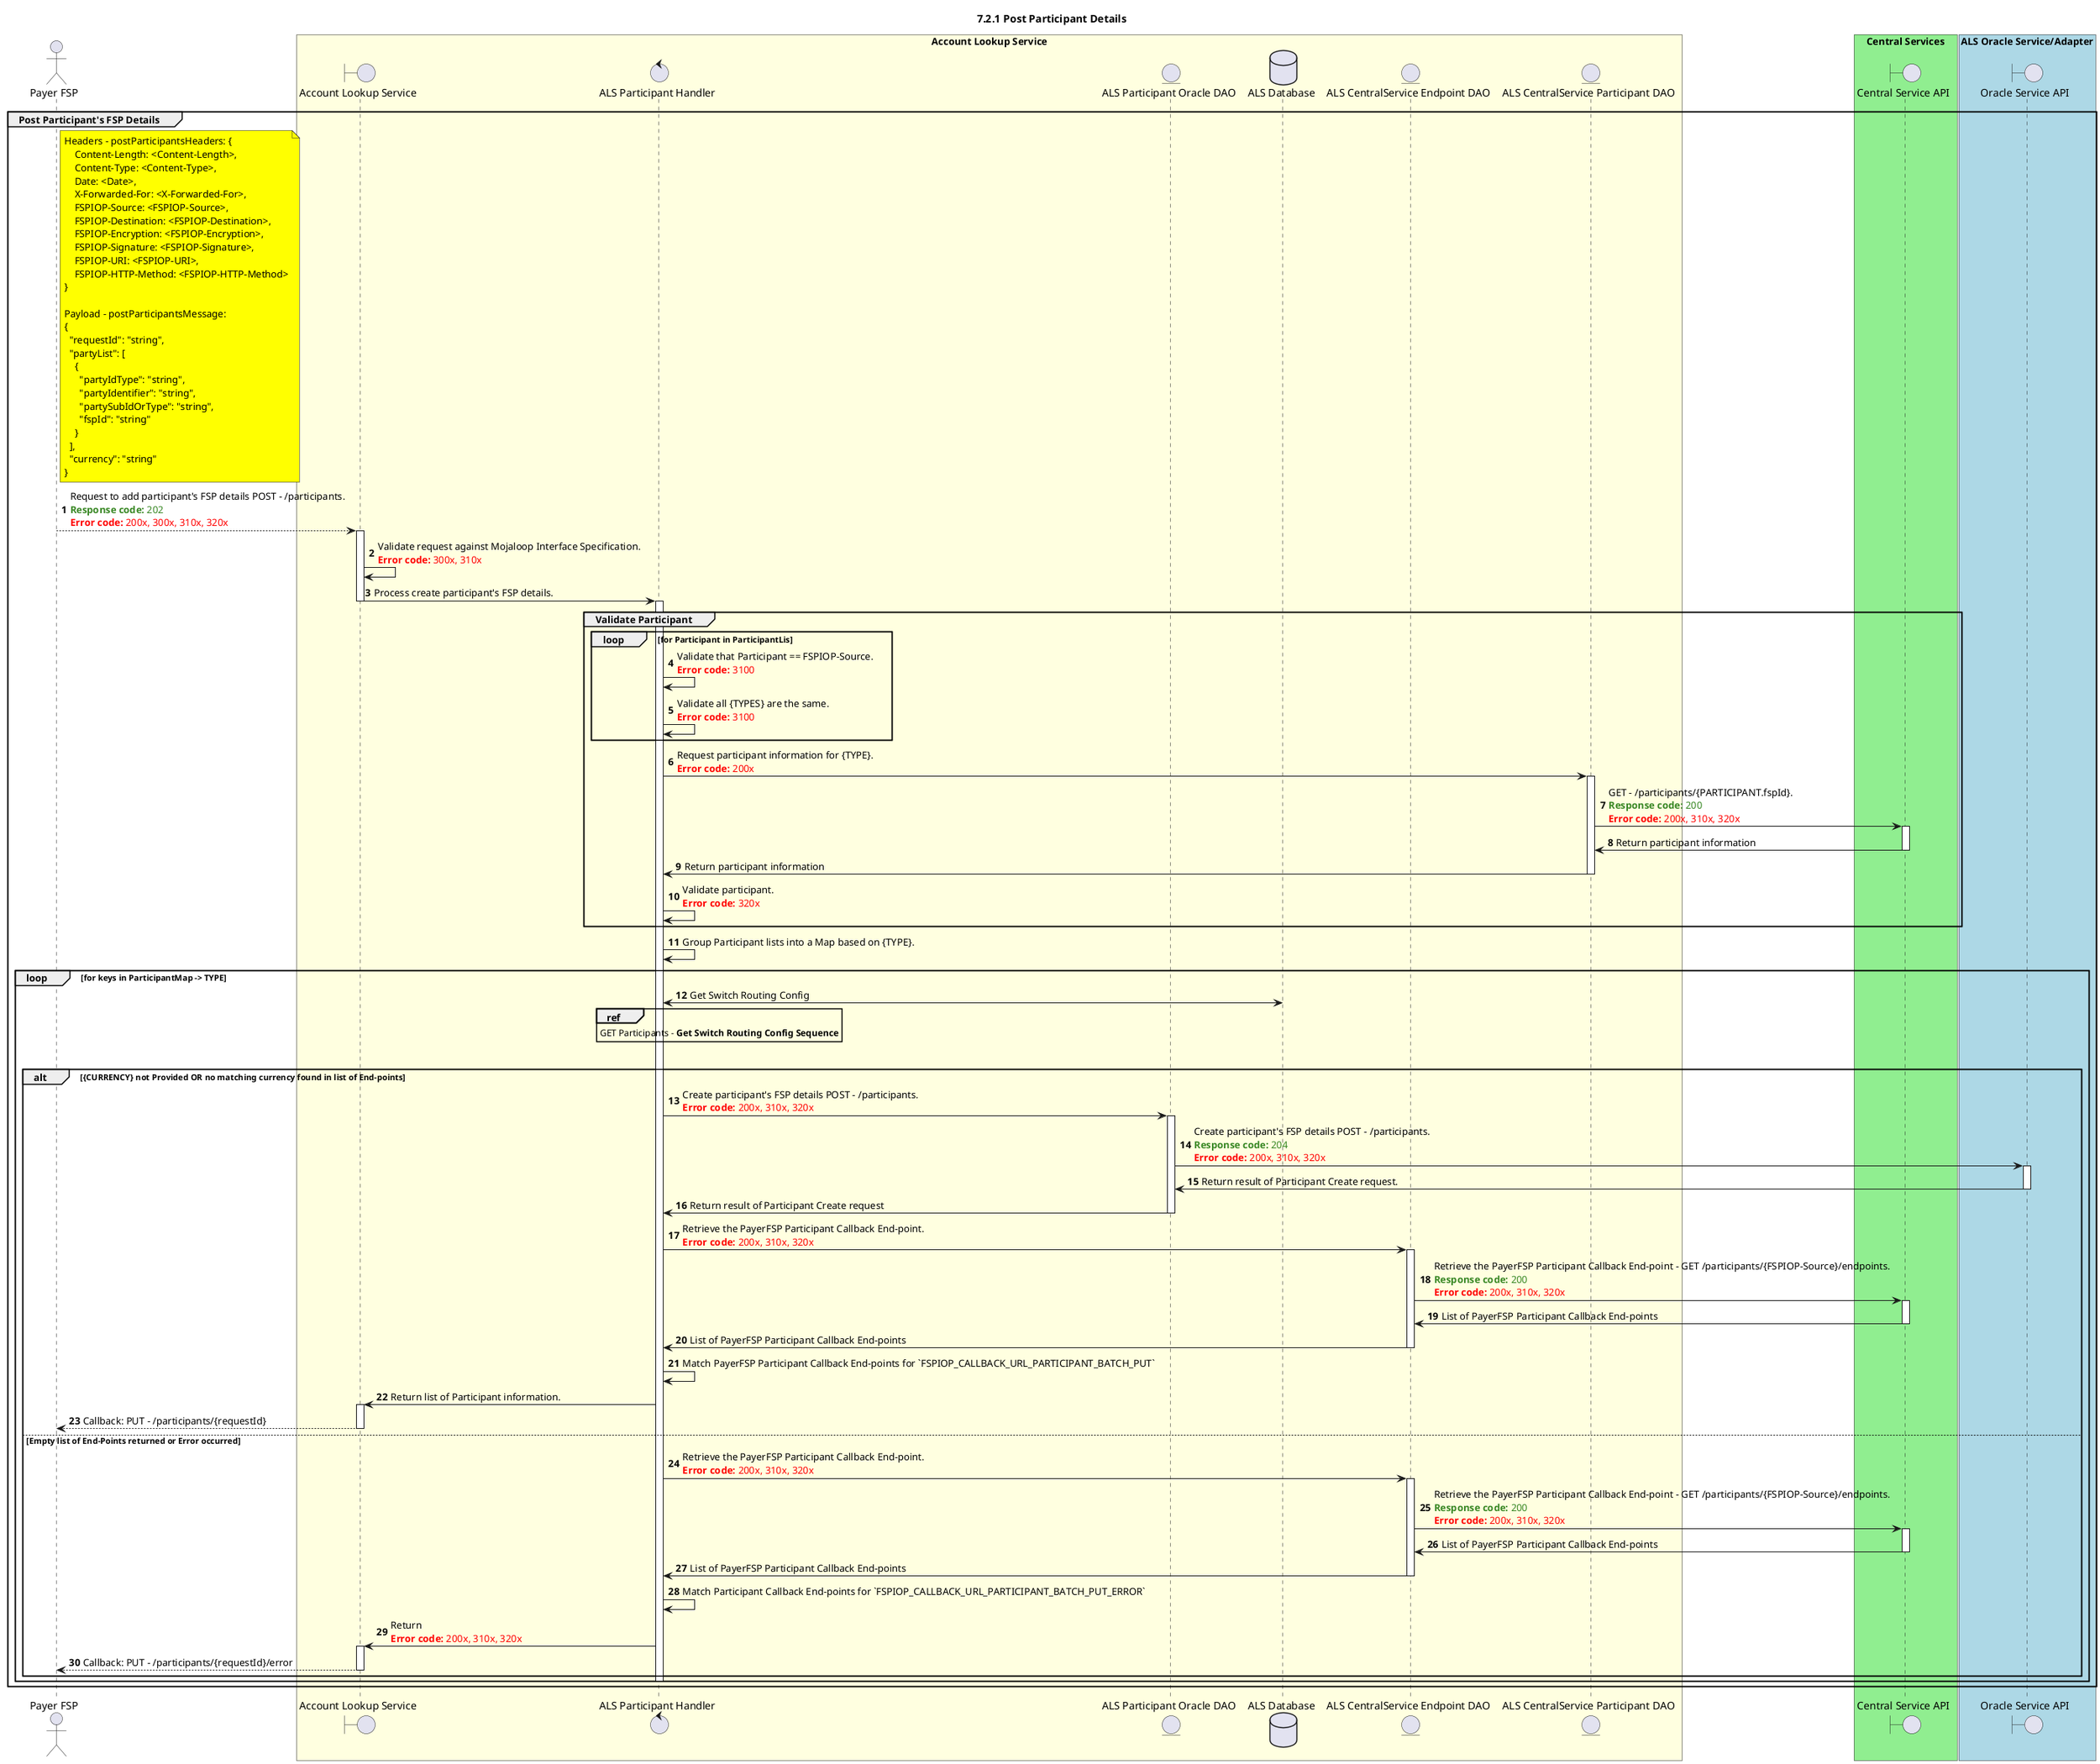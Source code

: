 /'*****
 License
 --------------
 Copyright © 2017 Bill & Melinda Gates Foundation
 The Mojaloop files are made available by the Bill & Melinda Gates Foundation under the Apache License, Version 2.0 (the "License") and you may not use these files except in compliance with the License. You may obtain a copy of the License at
 http://www.apache.org/licenses/LICENSE-2.0
 Unless required by applicable law or agreed to in writing, the Mojaloop files are distributed on an "AS IS" BASIS, WITHOUT WARRANTIES OR CONDITIONS OF ANY KIND, either express or implied. See the License for the specific language governing permissions and limitations under the License.
 Contributors
 --------------
 This is the official list of the Mojaloop project contributors for this file.
 Names of the original copyright holders (individuals or organizations)
 should be listed with a '*' in the first column. People who have
 contributed from an organization can be listed under the organization
 that actually holds the copyright for their contributions (see the
 Gates Foundation organization for an example). Those individuals should have
 their names indented and be marked with a '-'. Email address can be added
 optionally within square brackets <email>.
 * Gates Foundation
 - Name Surname <name.surname@gatesfoundation.com>

 * Rajiv Mothilal <rajiv.mothilal@modusbox.com>
 --------------
 ******'/


@startuml
' declate title
title 7.2.1 Post Participant Details

autonumber
' Actor Keys:
' boundary - APIs/Interfaces, etc
' entity - Database Access Objects
' database - Database Persistance Store

' declare actors
actor "Payer FSP" as PAYER_FSP
boundary "Account Lookup Service" as ALS_API
control "ALS Participant Handler" as ALS_PARTICIPANT_HANDLER
entity "ALS CentralService Endpoint DAO" as ALS_CENTRALSERVICE_ENDPOINT_CONFIG_DAO
entity "ALS CentralService Participant DAO" as ALS_CENTRALSERVICE_PARTICIPANT_DAO
entity "ALS Participant Oracle DAO" as ALS_PARTICIPANT_ORACLE_DAO
database "ALS Database" as ALS_DB
boundary "Oracle Service API" as ORACLE_API
boundary "Central Service API" as CENTRALSERVICE_API

box "Account Lookup Service" #LightYellow
participant ALS_API
participant ALS_PARTICIPANT_HANDLER
participant ALS_PARTICIPANT_ORACLE_DAO
participant ALS_DB
participant ALS_CENTRALSERVICE_ENDPOINT_CONFIG_DAO
participant ALS_CENTRALSERVICE_PARTICIPANT_DAO
end box

box "Central Services" #LightGreen
participant CENTRALSERVICE_API
end box

box "ALS Oracle Service/Adapter" #LightBlue
participant ORACLE_API
end box

' START OF FLOW

group Post Participant's FSP Details
    note right of PAYER_FSP #yellow
        Headers - postParticipantsHeaders: {
            Content-Length: <Content-Length>,
            Content-Type: <Content-Type>,
            Date: <Date>,
            X-Forwarded-For: <X-Forwarded-For>,
            FSPIOP-Source: <FSPIOP-Source>,
            FSPIOP-Destination: <FSPIOP-Destination>,
            FSPIOP-Encryption: <FSPIOP-Encryption>,
            FSPIOP-Signature: <FSPIOP-Signature>,
            FSPIOP-URI: <FSPIOP-URI>,
            FSPIOP-HTTP-Method: <FSPIOP-HTTP-Method>
        }

        Payload - postParticipantsMessage:
        {
          "requestId": "string",
          "partyList": [
            {
              "partyIdType": "string",
              "partyIdentifier": "string",
              "partySubIdOrType": "string",
              "fspId": "string"
            }
          ],
          "currency": "string"
        }
    end note
    PAYER_FSP --> ALS_API: Request to add participant's FSP details POST - /participants. \n<color #388724><b>Response code:</b> 202</color> \n<color #FF0000><b>Error code:</b> 200x, 300x, 310x, 320x</color>
'    hnote over ALS_API #lightyellow
'            "POST /participant" operation only supports requests which contain:
'            - All Participant's FSPs match the FSPIOP-Source
'            - All Participant's TYPEs are the same
'            - All Participant's will be of the same Currency
'    end note
    activate ALS_API
    ALS_API -> ALS_API: Validate request against Mojaloop Interface Specification. \n<color #FF0000><b>Error code:</b> 300x, 310x</color>

    ALS_API -> ALS_PARTICIPANT_HANDLER: Process create participant's FSP details.
    deactivate ALS_API
    activate ALS_PARTICIPANT_HANDLER


    '********************* Validate Participant - START ************************
    group Validate Participant
        loop for Participant in ParticipantLis

            ALS_PARTICIPANT_HANDLER -> ALS_PARTICIPANT_HANDLER: Validate that Participant == FSPIOP-Source. \n<color #FF0000><b>Error code:</b> 3100</color>
            ALS_PARTICIPANT_HANDLER -> ALS_PARTICIPANT_HANDLER: Validate all {TYPES} are the same. \n<color #FF0000><b>Error code:</b> 3100</color>

        end loop

        ALS_PARTICIPANT_HANDLER -> ALS_CENTRALSERVICE_PARTICIPANT_DAO: Request participant information for {TYPE}. \n<color #FF0000><b>Error code:</b> 200x</color>
        activate ALS_CENTRALSERVICE_PARTICIPANT_DAO

        ALS_CENTRALSERVICE_PARTICIPANT_DAO -> CENTRALSERVICE_API: GET - /participants/{PARTICIPANT.fspId}. \n<color #388724><b>Response code:</b> 200</color> \n<color #FF0000><b>Error code:</b> 200x, 310x, 320x</color>
        activate CENTRALSERVICE_API
        CENTRALSERVICE_API -> ALS_CENTRALSERVICE_PARTICIPANT_DAO: Return participant information
        deactivate CENTRALSERVICE_API

        ALS_CENTRALSERVICE_PARTICIPANT_DAO -> ALS_PARTICIPANT_HANDLER: Return participant information

        deactivate ALS_CENTRALSERVICE_PARTICIPANT_DAO

        ALS_PARTICIPANT_HANDLER -> ALS_PARTICIPANT_HANDLER: Validate participant. \n<color #FF0000><b>Error code:</b> 320x</color>
    end group
    '********************* Validate Participant - END ************************

    '********************* Sort into Participant buckets based on {TYPE} - START ************************
    ALS_PARTICIPANT_HANDLER -> ALS_PARTICIPANT_HANDLER: Group Participant lists into a Map based on {TYPE}.

    '********************* Sort into Participant buckets based on {TYPE} - END ************************

    loop for keys in ParticipantMap -> TYPE

        '********************* Fetch Oracle Routing Information - START ************************

        '********************* Retrieve Switch Routing Information - START ************************

        ALS_PARTICIPANT_HANDLER <-> ALS_DB: Get Switch Routing Config
        ref over ALS_PARTICIPANT_HANDLER
            GET Participants - <b>Get Switch Routing Config Sequence</b>
        end ref

        '********************* Retrieve Switch Routing Information - END ************************
        |||
        '********************* Fetch Oracle Routing Information - END ************************

        alt {CURRENCY} not Provided OR no matching currency found in list of End-points

            '********************* Create Participant Information - START ************************

            ALS_PARTICIPANT_HANDLER -> ALS_PARTICIPANT_ORACLE_DAO: Create participant's FSP details POST - /participants. \n<color #FF0000><b>Error code:</b> 200x, 310x, 320x</color>
            activate ALS_PARTICIPANT_ORACLE_DAO
            ALS_PARTICIPANT_ORACLE_DAO -> ORACLE_API: Create participant's FSP details POST - /participants. \n<color #388724><b>Response code:</b> 204</color> \n<color #FF0000><b>Error code:</b> 200x, 310x, 320x</color>
            activate ORACLE_API

            ORACLE_API -> ALS_PARTICIPANT_ORACLE_DAO: Return result of Participant Create request.
            deactivate ORACLE_API

            ALS_PARTICIPANT_ORACLE_DAO -> ALS_PARTICIPANT_HANDLER: Return result of Participant Create request
            deactivate ALS_PARTICIPANT_ORACLE_DAO

            '********************* Create Participant Information - END ************************

            '********************* Get PayerFSP Participant Information - START ************************

            ALS_PARTICIPANT_HANDLER -> ALS_CENTRALSERVICE_ENDPOINT_CONFIG_DAO: Retrieve the PayerFSP Participant Callback End-point. \n<color #FF0000><b>Error code:</b> 200x, 310x, 320x</color>
            activate ALS_CENTRALSERVICE_ENDPOINT_CONFIG_DAO
            ALS_CENTRALSERVICE_ENDPOINT_CONFIG_DAO -> CENTRALSERVICE_API: Retrieve the PayerFSP Participant Callback End-point - GET /participants/{FSPIOP-Source}/endpoints. \n<color #388724><b>Response code:</b> 200</color> \n<color #FF0000><b>Error code:</b> 200x, 310x, 320x</color>
            activate CENTRALSERVICE_API
            CENTRALSERVICE_API -> ALS_CENTRALSERVICE_ENDPOINT_CONFIG_DAO: List of PayerFSP Participant Callback End-points
            deactivate CENTRALSERVICE_API
            ALS_CENTRALSERVICE_ENDPOINT_CONFIG_DAO -> ALS_PARTICIPANT_HANDLER: List of PayerFSP Participant Callback End-points
            deactivate ALS_CENTRALSERVICE_ENDPOINT_CONFIG_DAO

            ALS_PARTICIPANT_HANDLER -> ALS_PARTICIPANT_HANDLER: Match PayerFSP Participant Callback End-points for `FSPIOP_CALLBACK_URL_PARTICIPANT_BATCH_PUT`

            '********************* Get PayerFSP Participant Information - END ************************

            ALS_PARTICIPANT_HANDLER -> ALS_API: Return list of Participant information.

            activate ALS_API
            ALS_API --> PAYER_FSP: Callback: PUT - /participants/{requestId}
            deactivate ALS_API

        else Empty list of End-Points returned or Error occurred

            '********************* Get PayerFSP Participant Information - START ************************

            ALS_PARTICIPANT_HANDLER -> ALS_CENTRALSERVICE_ENDPOINT_CONFIG_DAO: Retrieve the PayerFSP Participant Callback End-point. \n<color #FF0000><b>Error code:</b> 200x, 310x, 320x</color>
            activate ALS_CENTRALSERVICE_ENDPOINT_CONFIG_DAO
            ALS_CENTRALSERVICE_ENDPOINT_CONFIG_DAO -> CENTRALSERVICE_API: Retrieve the PayerFSP Participant Callback End-point - GET /participants/{FSPIOP-Source}/endpoints. \n<color #388724><b>Response code:</b> 200</color> \n<color #FF0000><b>Error code:</b> 200x, 310x, 320x</color>
            activate CENTRALSERVICE_API
            CENTRALSERVICE_API -> ALS_CENTRALSERVICE_ENDPOINT_CONFIG_DAO: List of PayerFSP Participant Callback End-points
            deactivate CENTRALSERVICE_API
            ALS_CENTRALSERVICE_ENDPOINT_CONFIG_DAO -> ALS_PARTICIPANT_HANDLER: List of PayerFSP Participant Callback End-points
            deactivate ALS_CENTRALSERVICE_ENDPOINT_CONFIG_DAO

            ALS_PARTICIPANT_HANDLER -> ALS_PARTICIPANT_HANDLER: Match Participant Callback End-points for `FSPIOP_CALLBACK_URL_PARTICIPANT_BATCH_PUT_ERROR`

            '********************* Get PayerFSP Participant Information - END ************************

            ALS_PARTICIPANT_HANDLER -> ALS_API: Return \n<color #FF0000><b>Error code:</b> 200x, 310x, 320x</color>
            activate ALS_API
            ALS_API --> PAYER_FSP: Callback: PUT - /participants/{requestId}/error
            deactivate ALS_API
        end alt

        deactivate ALS_PARTICIPANT_HANDLER
    end loop
end
@enduml
